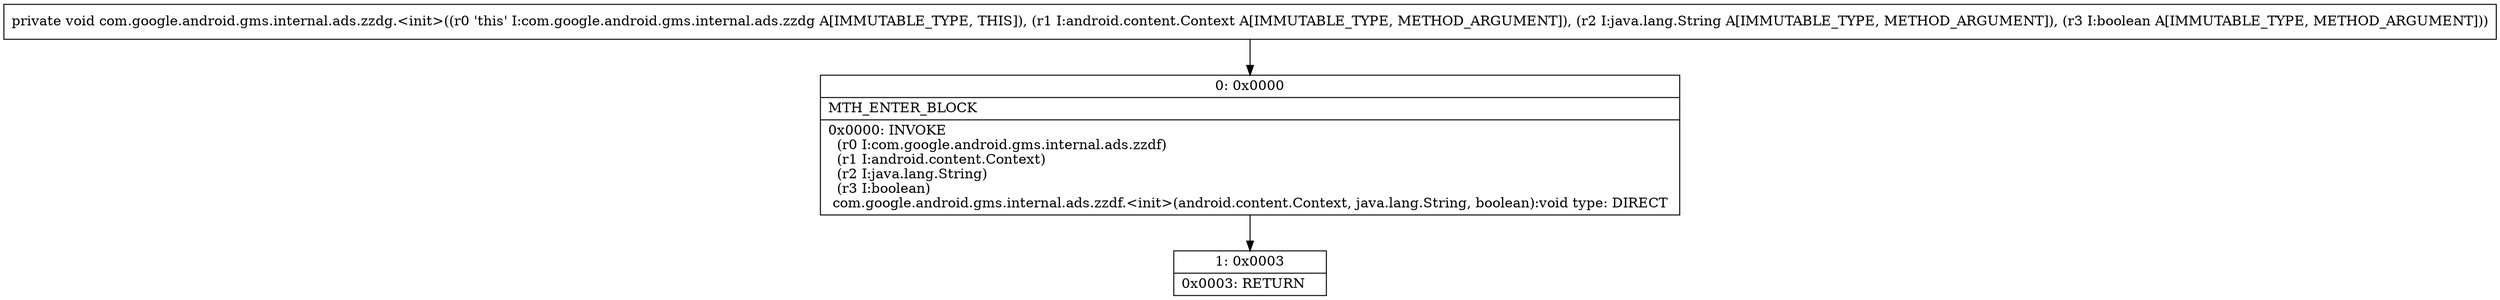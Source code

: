 digraph "CFG forcom.google.android.gms.internal.ads.zzdg.\<init\>(Landroid\/content\/Context;Ljava\/lang\/String;Z)V" {
Node_0 [shape=record,label="{0\:\ 0x0000|MTH_ENTER_BLOCK\l|0x0000: INVOKE  \l  (r0 I:com.google.android.gms.internal.ads.zzdf)\l  (r1 I:android.content.Context)\l  (r2 I:java.lang.String)\l  (r3 I:boolean)\l com.google.android.gms.internal.ads.zzdf.\<init\>(android.content.Context, java.lang.String, boolean):void type: DIRECT \l}"];
Node_1 [shape=record,label="{1\:\ 0x0003|0x0003: RETURN   \l}"];
MethodNode[shape=record,label="{private void com.google.android.gms.internal.ads.zzdg.\<init\>((r0 'this' I:com.google.android.gms.internal.ads.zzdg A[IMMUTABLE_TYPE, THIS]), (r1 I:android.content.Context A[IMMUTABLE_TYPE, METHOD_ARGUMENT]), (r2 I:java.lang.String A[IMMUTABLE_TYPE, METHOD_ARGUMENT]), (r3 I:boolean A[IMMUTABLE_TYPE, METHOD_ARGUMENT])) }"];
MethodNode -> Node_0;
Node_0 -> Node_1;
}

